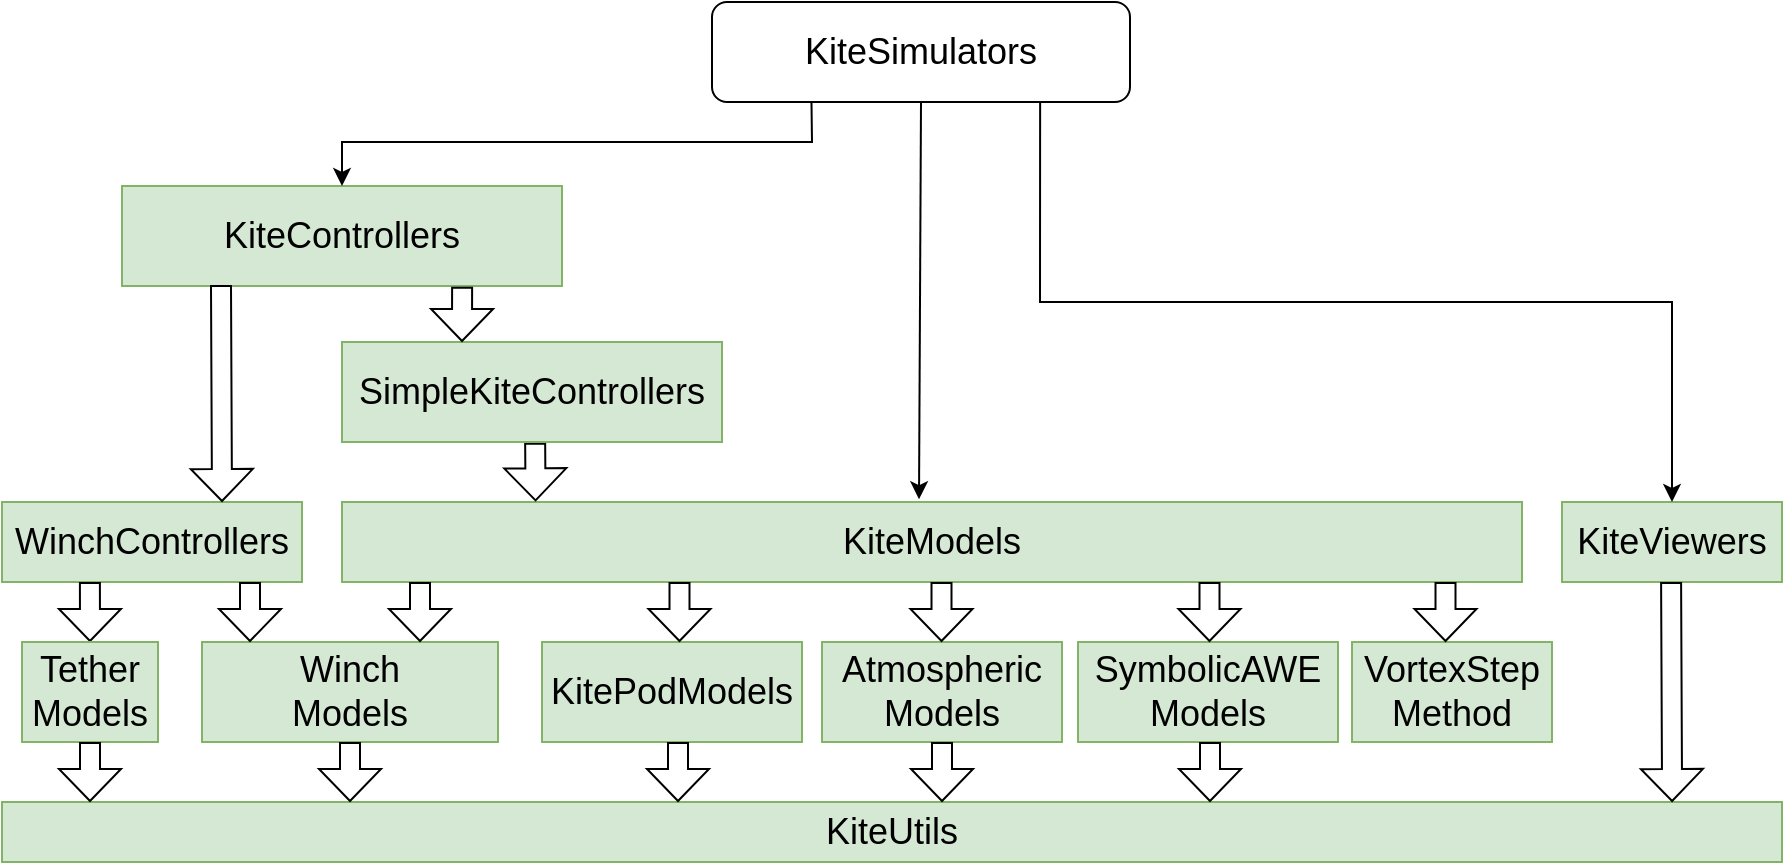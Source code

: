 <mxfile version="27.2.0" pages="2">
  <diagram name="Page-1" id="2lXx55ZFIfq56clET4Jv">
    <mxGraphModel dx="1653" dy="826" grid="1" gridSize="10" guides="1" tooltips="1" connect="1" arrows="1" fold="1" page="1" pageScale="1" pageWidth="850" pageHeight="1100" math="0" shadow="0">
      <root>
        <mxCell id="0" />
        <mxCell id="1" parent="0" />
        <mxCell id="BlHllgQ8ryy6FbMsw3fR-1" value="KiteSimulators" style="rounded=1;whiteSpace=wrap;html=1;fontSize=18;" vertex="1" parent="1">
          <mxGeometry x="425" y="120" width="209" height="50" as="geometry" />
        </mxCell>
        <mxCell id="BlHllgQ8ryy6FbMsw3fR-2" value="KiteControllers" style="rounded=0;whiteSpace=wrap;html=1;fontSize=18;fillColor=#d5e8d4;strokeColor=#82b366;" vertex="1" parent="1">
          <mxGeometry x="130" y="212" width="220" height="50" as="geometry" />
        </mxCell>
        <mxCell id="BlHllgQ8ryy6FbMsw3fR-3" value="KiteModels" style="rounded=0;whiteSpace=wrap;html=1;fontSize=18;fillColor=#d5e8d4;strokeColor=#82b366;" vertex="1" parent="1">
          <mxGeometry x="240" y="370" width="590" height="40" as="geometry" />
        </mxCell>
        <mxCell id="BlHllgQ8ryy6FbMsw3fR-4" value="&lt;font style=&quot;font-size: 18px;&quot;&gt;KiteViewers&lt;/font&gt;" style="rounded=0;whiteSpace=wrap;html=1;fillColor=#d5e8d4;strokeColor=#82b366;" vertex="1" parent="1">
          <mxGeometry x="850" y="370" width="110" height="40" as="geometry" />
        </mxCell>
        <mxCell id="BlHllgQ8ryy6FbMsw3fR-5" value="KitePodModels" style="rounded=0;whiteSpace=wrap;html=1;fontSize=18;fillColor=#d5e8d4;strokeColor=#82b366;" vertex="1" parent="1">
          <mxGeometry x="340" y="440" width="130" height="50" as="geometry" />
        </mxCell>
        <mxCell id="BlHllgQ8ryy6FbMsw3fR-6" value="Winch&lt;br&gt;Models" style="rounded=0;whiteSpace=wrap;html=1;fontSize=18;fillColor=#d5e8d4;strokeColor=#82b366;" vertex="1" parent="1">
          <mxGeometry x="170" y="440" width="148" height="50" as="geometry" />
        </mxCell>
        <mxCell id="BlHllgQ8ryy6FbMsw3fR-7" value="Atmospheric&lt;br style=&quot;font-size: 18px;&quot;&gt;Models" style="rounded=0;whiteSpace=wrap;html=1;fontSize=18;fillColor=#d5e8d4;strokeColor=#82b366;" vertex="1" parent="1">
          <mxGeometry x="480" y="440" width="120" height="50" as="geometry" />
        </mxCell>
        <mxCell id="BlHllgQ8ryy6FbMsw3fR-8" value="KiteUtils" style="rounded=0;whiteSpace=wrap;html=1;fontSize=18;fillColor=#d5e8d4;strokeColor=#82b366;" vertex="1" parent="1">
          <mxGeometry x="70" y="520" width="890" height="30" as="geometry" />
        </mxCell>
        <mxCell id="BlHllgQ8ryy6FbMsw3fR-9" value="VortexStep&lt;br&gt;Method" style="rounded=0;whiteSpace=wrap;html=1;fontSize=18;fillColor=#d5e8d4;strokeColor=#82b366;" vertex="1" parent="1">
          <mxGeometry x="745" y="440" width="100" height="50" as="geometry" />
        </mxCell>
        <mxCell id="BlHllgQ8ryy6FbMsw3fR-10" value="" style="shape=flexArrow;endArrow=classic;html=1;rounded=0;exitX=0.75;exitY=1;exitDx=0;exitDy=0;endSize=5;" edge="1" parent="1">
          <mxGeometry width="50" height="50" relative="1" as="geometry">
            <mxPoint x="904.55" y="410" as="sourcePoint" />
            <mxPoint x="905.05" y="520" as="targetPoint" />
          </mxGeometry>
        </mxCell>
        <mxCell id="BlHllgQ8ryy6FbMsw3fR-11" value="" style="shape=flexArrow;endArrow=classic;html=1;rounded=0;exitX=0.5;exitY=1;exitDx=0;exitDy=0;endSize=5;" edge="1" parent="1" source="BlHllgQ8ryy6FbMsw3fR-7">
          <mxGeometry width="50" height="50" relative="1" as="geometry">
            <mxPoint x="515" y="620" as="sourcePoint" />
            <mxPoint x="540" y="520" as="targetPoint" />
          </mxGeometry>
        </mxCell>
        <mxCell id="BlHllgQ8ryy6FbMsw3fR-12" value="" style="shape=flexArrow;endArrow=classic;html=1;rounded=0;exitX=0.5;exitY=1;exitDx=0;exitDy=0;endSize=5;" edge="1" parent="1" source="BlHllgQ8ryy6FbMsw3fR-6">
          <mxGeometry width="50" height="50" relative="1" as="geometry">
            <mxPoint x="480" y="620" as="sourcePoint" />
            <mxPoint x="244" y="520" as="targetPoint" />
          </mxGeometry>
        </mxCell>
        <mxCell id="BlHllgQ8ryy6FbMsw3fR-14" value="" style="endArrow=classic;html=1;rounded=0;exitX=0.785;exitY=1.005;exitDx=0;exitDy=0;exitPerimeter=0;entryX=0.5;entryY=0;entryDx=0;entryDy=0;" edge="1" parent="1" source="BlHllgQ8ryy6FbMsw3fR-1" target="BlHllgQ8ryy6FbMsw3fR-4">
          <mxGeometry width="50" height="50" relative="1" as="geometry">
            <mxPoint x="560" y="450" as="sourcePoint" />
            <mxPoint x="610" y="400" as="targetPoint" />
            <Array as="points">
              <mxPoint x="589" y="270" />
              <mxPoint x="905" y="270" />
            </Array>
          </mxGeometry>
        </mxCell>
        <mxCell id="BlHllgQ8ryy6FbMsw3fR-15" value="" style="endArrow=classic;html=1;rounded=0;exitX=0.5;exitY=1;exitDx=0;exitDy=0;entryX=0.489;entryY=-0.035;entryDx=0;entryDy=0;entryPerimeter=0;" edge="1" parent="1" source="BlHllgQ8ryy6FbMsw3fR-1" target="BlHllgQ8ryy6FbMsw3fR-3">
          <mxGeometry width="50" height="50" relative="1" as="geometry">
            <mxPoint x="450.487" y="250.5" as="sourcePoint" />
            <mxPoint x="445" y="370" as="targetPoint" />
          </mxGeometry>
        </mxCell>
        <mxCell id="BlHllgQ8ryy6FbMsw3fR-16" value="" style="shape=flexArrow;endArrow=classic;html=1;rounded=0;exitX=0.689;exitY=1.007;exitDx=0;exitDy=0;endSize=5;exitPerimeter=0;entryX=0.099;entryY=-0.008;entryDx=0;entryDy=0;entryPerimeter=0;" edge="1" parent="1">
          <mxGeometry width="50" height="50" relative="1" as="geometry">
            <mxPoint x="336.58" y="340.35" as="sourcePoint" />
            <mxPoint x="336.788" y="369.68" as="targetPoint" />
          </mxGeometry>
        </mxCell>
        <mxCell id="BlHllgQ8ryy6FbMsw3fR-17" value="" style="shape=flexArrow;endArrow=classic;html=1;rounded=0;exitX=0.5;exitY=1;exitDx=0;exitDy=0;endSize=5;" edge="1" parent="1">
          <mxGeometry width="50" height="50" relative="1" as="geometry">
            <mxPoint x="279" y="410" as="sourcePoint" />
            <mxPoint x="279" y="440" as="targetPoint" />
          </mxGeometry>
        </mxCell>
        <mxCell id="BlHllgQ8ryy6FbMsw3fR-18" value="" style="shape=flexArrow;endArrow=classic;html=1;rounded=0;exitX=0.5;exitY=1;exitDx=0;exitDy=0;endSize=5;" edge="1" parent="1">
          <mxGeometry width="50" height="50" relative="1" as="geometry">
            <mxPoint x="408.75" y="410" as="sourcePoint" />
            <mxPoint x="408.75" y="440" as="targetPoint" />
          </mxGeometry>
        </mxCell>
        <mxCell id="BlHllgQ8ryy6FbMsw3fR-19" value="" style="shape=flexArrow;endArrow=classic;html=1;rounded=0;exitX=0.5;exitY=1;exitDx=0;exitDy=0;endSize=5;" edge="1" parent="1">
          <mxGeometry width="50" height="50" relative="1" as="geometry">
            <mxPoint x="539.75" y="410" as="sourcePoint" />
            <mxPoint x="539.75" y="440" as="targetPoint" />
          </mxGeometry>
        </mxCell>
        <mxCell id="BlHllgQ8ryy6FbMsw3fR-20" value="" style="shape=flexArrow;endArrow=classic;html=1;rounded=0;exitX=0.5;exitY=1;exitDx=0;exitDy=0;endSize=5;" edge="1" parent="1">
          <mxGeometry width="50" height="50" relative="1" as="geometry">
            <mxPoint x="408" y="490" as="sourcePoint" />
            <mxPoint x="408" y="520" as="targetPoint" />
          </mxGeometry>
        </mxCell>
        <mxCell id="BlHllgQ8ryy6FbMsw3fR-21" value="WinchControllers" style="rounded=0;whiteSpace=wrap;html=1;fontSize=18;fillColor=#d5e8d4;strokeColor=#82b366;" vertex="1" parent="1">
          <mxGeometry x="70" y="370" width="150" height="40" as="geometry" />
        </mxCell>
        <mxCell id="BlHllgQ8ryy6FbMsw3fR-22" value="" style="shape=flexArrow;endArrow=classic;html=1;rounded=0;endSize=5;entryX=0.099;entryY=-0.008;entryDx=0;entryDy=0;entryPerimeter=0;exitX=0.225;exitY=0.99;exitDx=0;exitDy=0;exitPerimeter=0;" edge="1" parent="1" source="BlHllgQ8ryy6FbMsw3fR-2">
          <mxGeometry width="50" height="50" relative="1" as="geometry">
            <mxPoint x="180" y="270" as="sourcePoint" />
            <mxPoint x="180" y="370" as="targetPoint" />
          </mxGeometry>
        </mxCell>
        <mxCell id="BlHllgQ8ryy6FbMsw3fR-23" value="" style="shape=flexArrow;endArrow=classic;html=1;rounded=0;exitX=0.293;exitY=1;exitDx=0;exitDy=0;endSize=5;exitPerimeter=0;entryX=0.5;entryY=0;entryDx=0;entryDy=0;entryPerimeter=0;" edge="1" parent="1" source="BlHllgQ8ryy6FbMsw3fR-21" target="BlHllgQ8ryy6FbMsw3fR-28">
          <mxGeometry width="50" height="50" relative="1" as="geometry">
            <mxPoint x="118.45" y="409" as="sourcePoint" />
            <mxPoint x="116.968" y="438" as="targetPoint" />
          </mxGeometry>
        </mxCell>
        <mxCell id="BlHllgQ8ryy6FbMsw3fR-24" value="" style="endArrow=classic;html=1;rounded=0;entryX=0.5;entryY=0;entryDx=0;entryDy=0;exitX=0.238;exitY=0.993;exitDx=0;exitDy=0;jumpStyle=none;exitPerimeter=0;" edge="1" parent="1" source="BlHllgQ8ryy6FbMsw3fR-1" target="BlHllgQ8ryy6FbMsw3fR-2">
          <mxGeometry width="50" height="50" relative="1" as="geometry">
            <mxPoint x="392" y="170" as="sourcePoint" />
            <mxPoint x="239" y="210" as="targetPoint" />
            <Array as="points">
              <mxPoint x="475" y="190" />
              <mxPoint x="240" y="190" />
            </Array>
          </mxGeometry>
        </mxCell>
        <mxCell id="BlHllgQ8ryy6FbMsw3fR-25" value="SimpleKiteControllers" style="rounded=0;whiteSpace=wrap;html=1;fontSize=18;fillColor=#d5e8d4;strokeColor=#82b366;" vertex="1" parent="1">
          <mxGeometry x="240" y="290" width="190" height="50" as="geometry" />
        </mxCell>
        <mxCell id="BlHllgQ8ryy6FbMsw3fR-26" value="" style="shape=flexArrow;endArrow=classic;html=1;rounded=0;endSize=5;exitX=0.773;exitY=1.007;exitDx=0;exitDy=0;exitPerimeter=0;" edge="1" parent="1" source="BlHllgQ8ryy6FbMsw3fR-2">
          <mxGeometry width="50" height="50" relative="1" as="geometry">
            <mxPoint x="300" y="270" as="sourcePoint" />
            <mxPoint x="300" y="290" as="targetPoint" />
          </mxGeometry>
        </mxCell>
        <mxCell id="BlHllgQ8ryy6FbMsw3fR-27" value="" style="shape=flexArrow;endArrow=classic;html=1;rounded=0;exitX=0.5;exitY=1;exitDx=0;exitDy=0;endSize=5;" edge="1" parent="1">
          <mxGeometry width="50" height="50" relative="1" as="geometry">
            <mxPoint x="194" y="410" as="sourcePoint" />
            <mxPoint x="194" y="440" as="targetPoint" />
          </mxGeometry>
        </mxCell>
        <mxCell id="BlHllgQ8ryy6FbMsw3fR-28" value="Tether&lt;br&gt;Models" style="rounded=0;whiteSpace=wrap;html=1;fontSize=18;fillColor=#d5e8d4;strokeColor=#82b366;" vertex="1" parent="1">
          <mxGeometry x="80" y="440" width="68" height="50" as="geometry" />
        </mxCell>
        <mxCell id="BlHllgQ8ryy6FbMsw3fR-30" value="SymbolicAWE&lt;br&gt;Models" style="rounded=0;whiteSpace=wrap;html=1;fontSize=18;fillColor=#d5e8d4;strokeColor=#82b366;" vertex="1" parent="1">
          <mxGeometry x="608" y="440" width="130" height="50" as="geometry" />
        </mxCell>
        <mxCell id="BlHllgQ8ryy6FbMsw3fR-31" value="" style="shape=flexArrow;endArrow=classic;html=1;rounded=0;exitX=0.5;exitY=1;exitDx=0;exitDy=0;endSize=5;" edge="1" parent="1">
          <mxGeometry width="50" height="50" relative="1" as="geometry">
            <mxPoint x="114" y="490" as="sourcePoint" />
            <mxPoint x="114" y="520" as="targetPoint" />
          </mxGeometry>
        </mxCell>
        <mxCell id="BlHllgQ8ryy6FbMsw3fR-32" value="" style="shape=flexArrow;endArrow=classic;html=1;rounded=0;exitX=0.5;exitY=1;exitDx=0;exitDy=0;endSize=5;" edge="1" parent="1">
          <mxGeometry width="50" height="50" relative="1" as="geometry">
            <mxPoint x="673.75" y="410" as="sourcePoint" />
            <mxPoint x="673.75" y="440" as="targetPoint" />
          </mxGeometry>
        </mxCell>
        <mxCell id="BlHllgQ8ryy6FbMsw3fR-33" value="" style="shape=flexArrow;endArrow=classic;html=1;rounded=0;exitX=0.5;exitY=1;exitDx=0;exitDy=0;endSize=5;" edge="1" parent="1">
          <mxGeometry width="50" height="50" relative="1" as="geometry">
            <mxPoint x="791.75" y="410" as="sourcePoint" />
            <mxPoint x="791.75" y="440" as="targetPoint" />
          </mxGeometry>
        </mxCell>
        <mxCell id="BlHllgQ8ryy6FbMsw3fR-34" value="" style="shape=flexArrow;endArrow=classic;html=1;rounded=0;exitX=0.5;exitY=1;exitDx=0;exitDy=0;endSize=5;" edge="1" parent="1">
          <mxGeometry width="50" height="50" relative="1" as="geometry">
            <mxPoint x="674" y="490" as="sourcePoint" />
            <mxPoint x="674" y="520" as="targetPoint" />
          </mxGeometry>
        </mxCell>
      </root>
    </mxGraphModel>
  </diagram>
  <diagram id="WSJpdUNYlpwwsxkFOk5G" name="Page-2">
    <mxGraphModel dx="694" dy="826" grid="0" gridSize="10" guides="1" tooltips="1" connect="1" arrows="1" fold="1" page="0" pageScale="1" pageWidth="850" pageHeight="1100" math="0" shadow="0">
      <root>
        <mxCell id="0" />
        <mxCell id="1" parent="0" />
      </root>
    </mxGraphModel>
  </diagram>
</mxfile>
